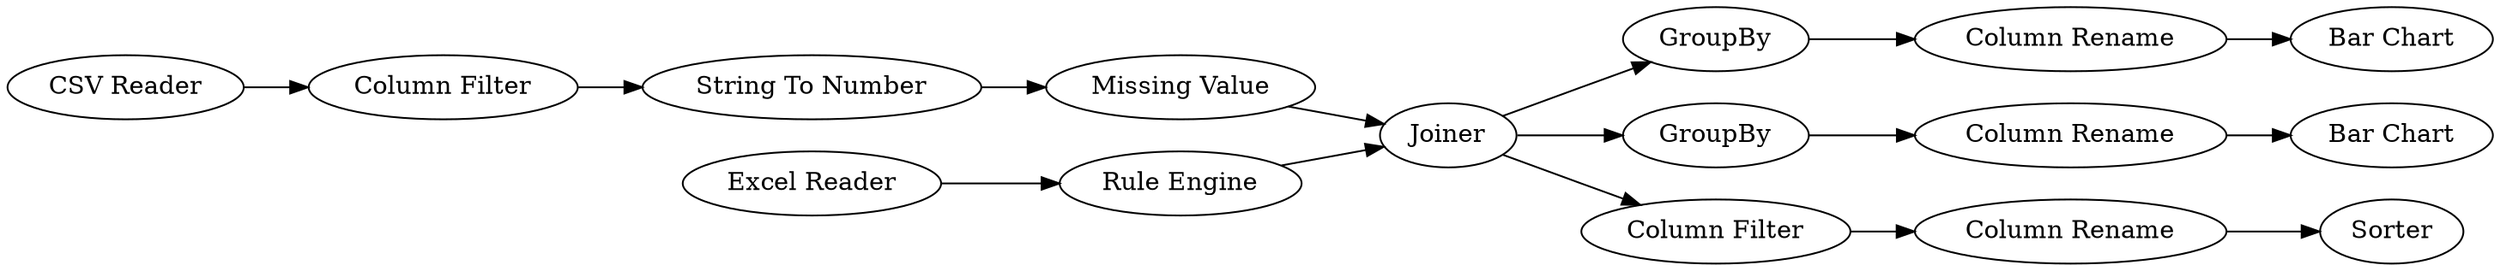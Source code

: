 digraph {
	1 [label="CSV Reader"]
	2 [label="Column Filter"]
	3 [label="String To Number"]
	4 [label="Excel Reader"]
	5 [label="Missing Value"]
	6 [label=Joiner]
	7 [label="Rule Engine"]
	8 [label=GroupBy]
	9 [label="Column Rename"]
	10 [label="Column Rename"]
	11 [label=GroupBy]
	12 [label="Column Filter"]
	13 [label="Column Rename"]
	14 [label="Bar Chart"]
	15 [label="Bar Chart"]
	16 [label=Sorter]
	1 -> 2
	2 -> 3
	3 -> 5
	4 -> 7
	5 -> 6
	6 -> 8
	6 -> 11
	6 -> 12
	7 -> 6
	8 -> 9
	9 -> 14
	10 -> 15
	11 -> 10
	12 -> 13
	13 -> 16
	rankdir=LR
}
